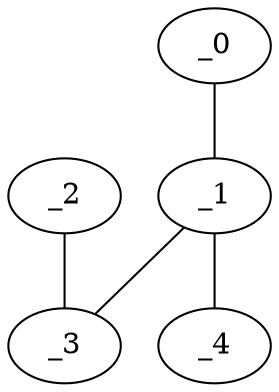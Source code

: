 graph WP1_0017 {
	_0	 [x="-0.0262013",
		y="2.69418"];
	_1	 [x=1,
		y="0.48"];
	_0 -- _1;
	_3	 [x="1.1062",
		y="1.81252"];
	_1 -- _3;
	_4	 [x="0.32886",
		y="2.90597"];
	_1 -- _4;
	_2	 [x="1.92901",
		y="0.652105"];
	_2 -- _3;
}

